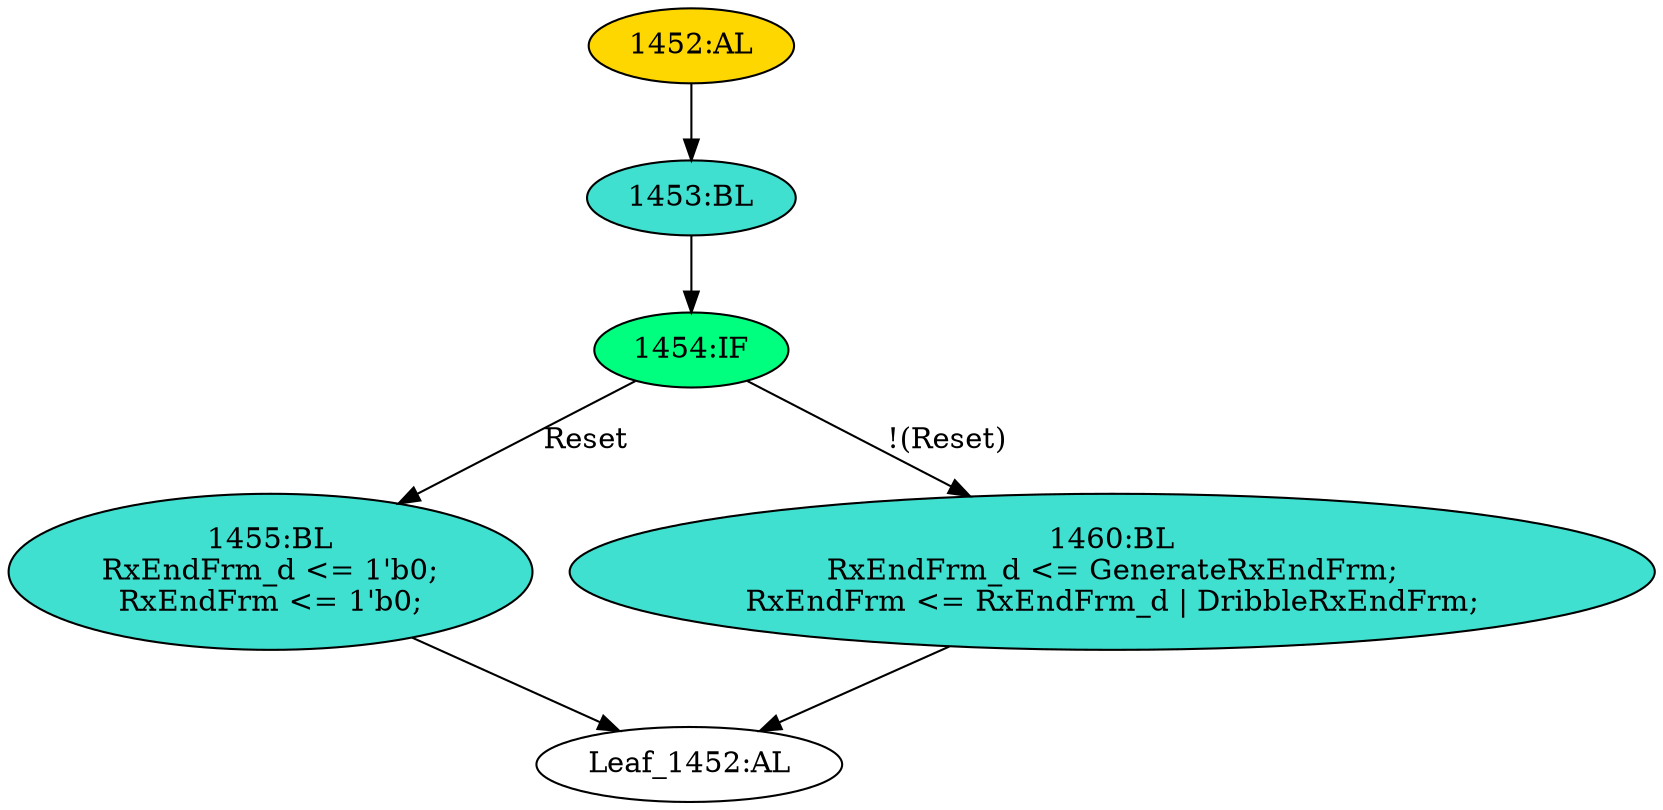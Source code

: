 strict digraph "" {
	node [label="\N"];
	"1452:AL"	 [ast="<pyverilog.vparser.ast.Always object at 0x7fb43032afd0>",
		clk_sens=True,
		fillcolor=gold,
		label="1452:AL",
		sens="['MRxClk', 'Reset']",
		statements="[]",
		style=filled,
		typ=Always,
		use_var="['Reset', 'RxEndFrm_d', 'GenerateRxEndFrm', 'DribbleRxEndFrm']"];
	"1453:BL"	 [ast="<pyverilog.vparser.ast.Block object at 0x7fb4302cb190>",
		fillcolor=turquoise,
		label="1453:BL",
		statements="[]",
		style=filled,
		typ=Block];
	"1452:AL" -> "1453:BL"	 [cond="[]",
		lineno=None];
	"1454:IF"	 [ast="<pyverilog.vparser.ast.IfStatement object at 0x7fb4302cb1d0>",
		fillcolor=springgreen,
		label="1454:IF",
		statements="[]",
		style=filled,
		typ=IfStatement];
	"1453:BL" -> "1454:IF"	 [cond="[]",
		lineno=None];
	"1455:BL"	 [ast="<pyverilog.vparser.ast.Block object at 0x7fb4302cb550>",
		fillcolor=turquoise,
		label="1455:BL
RxEndFrm_d <= 1'b0;
RxEndFrm <= 1'b0;",
		statements="[<pyverilog.vparser.ast.NonblockingSubstitution object at 0x7fb4302cb590>, <pyverilog.vparser.ast.NonblockingSubstitution object \
at 0x7fb4302cb6d0>]",
		style=filled,
		typ=Block];
	"Leaf_1452:AL"	 [def_var="['RxEndFrm_d', 'RxEndFrm']",
		label="Leaf_1452:AL"];
	"1455:BL" -> "Leaf_1452:AL"	 [cond="[]",
		lineno=None];
	"1454:IF" -> "1455:BL"	 [cond="['Reset']",
		label=Reset,
		lineno=1454];
	"1460:BL"	 [ast="<pyverilog.vparser.ast.Block object at 0x7fb4302cb210>",
		fillcolor=turquoise,
		label="1460:BL
RxEndFrm_d <= GenerateRxEndFrm;
RxEndFrm <= RxEndFrm_d | DribbleRxEndFrm;",
		statements="[<pyverilog.vparser.ast.NonblockingSubstitution object at 0x7fb4302cb250>, <pyverilog.vparser.ast.NonblockingSubstitution object \
at 0x7fb4302cb390>]",
		style=filled,
		typ=Block];
	"1454:IF" -> "1460:BL"	 [cond="['Reset']",
		label="!(Reset)",
		lineno=1454];
	"1460:BL" -> "Leaf_1452:AL"	 [cond="[]",
		lineno=None];
}
